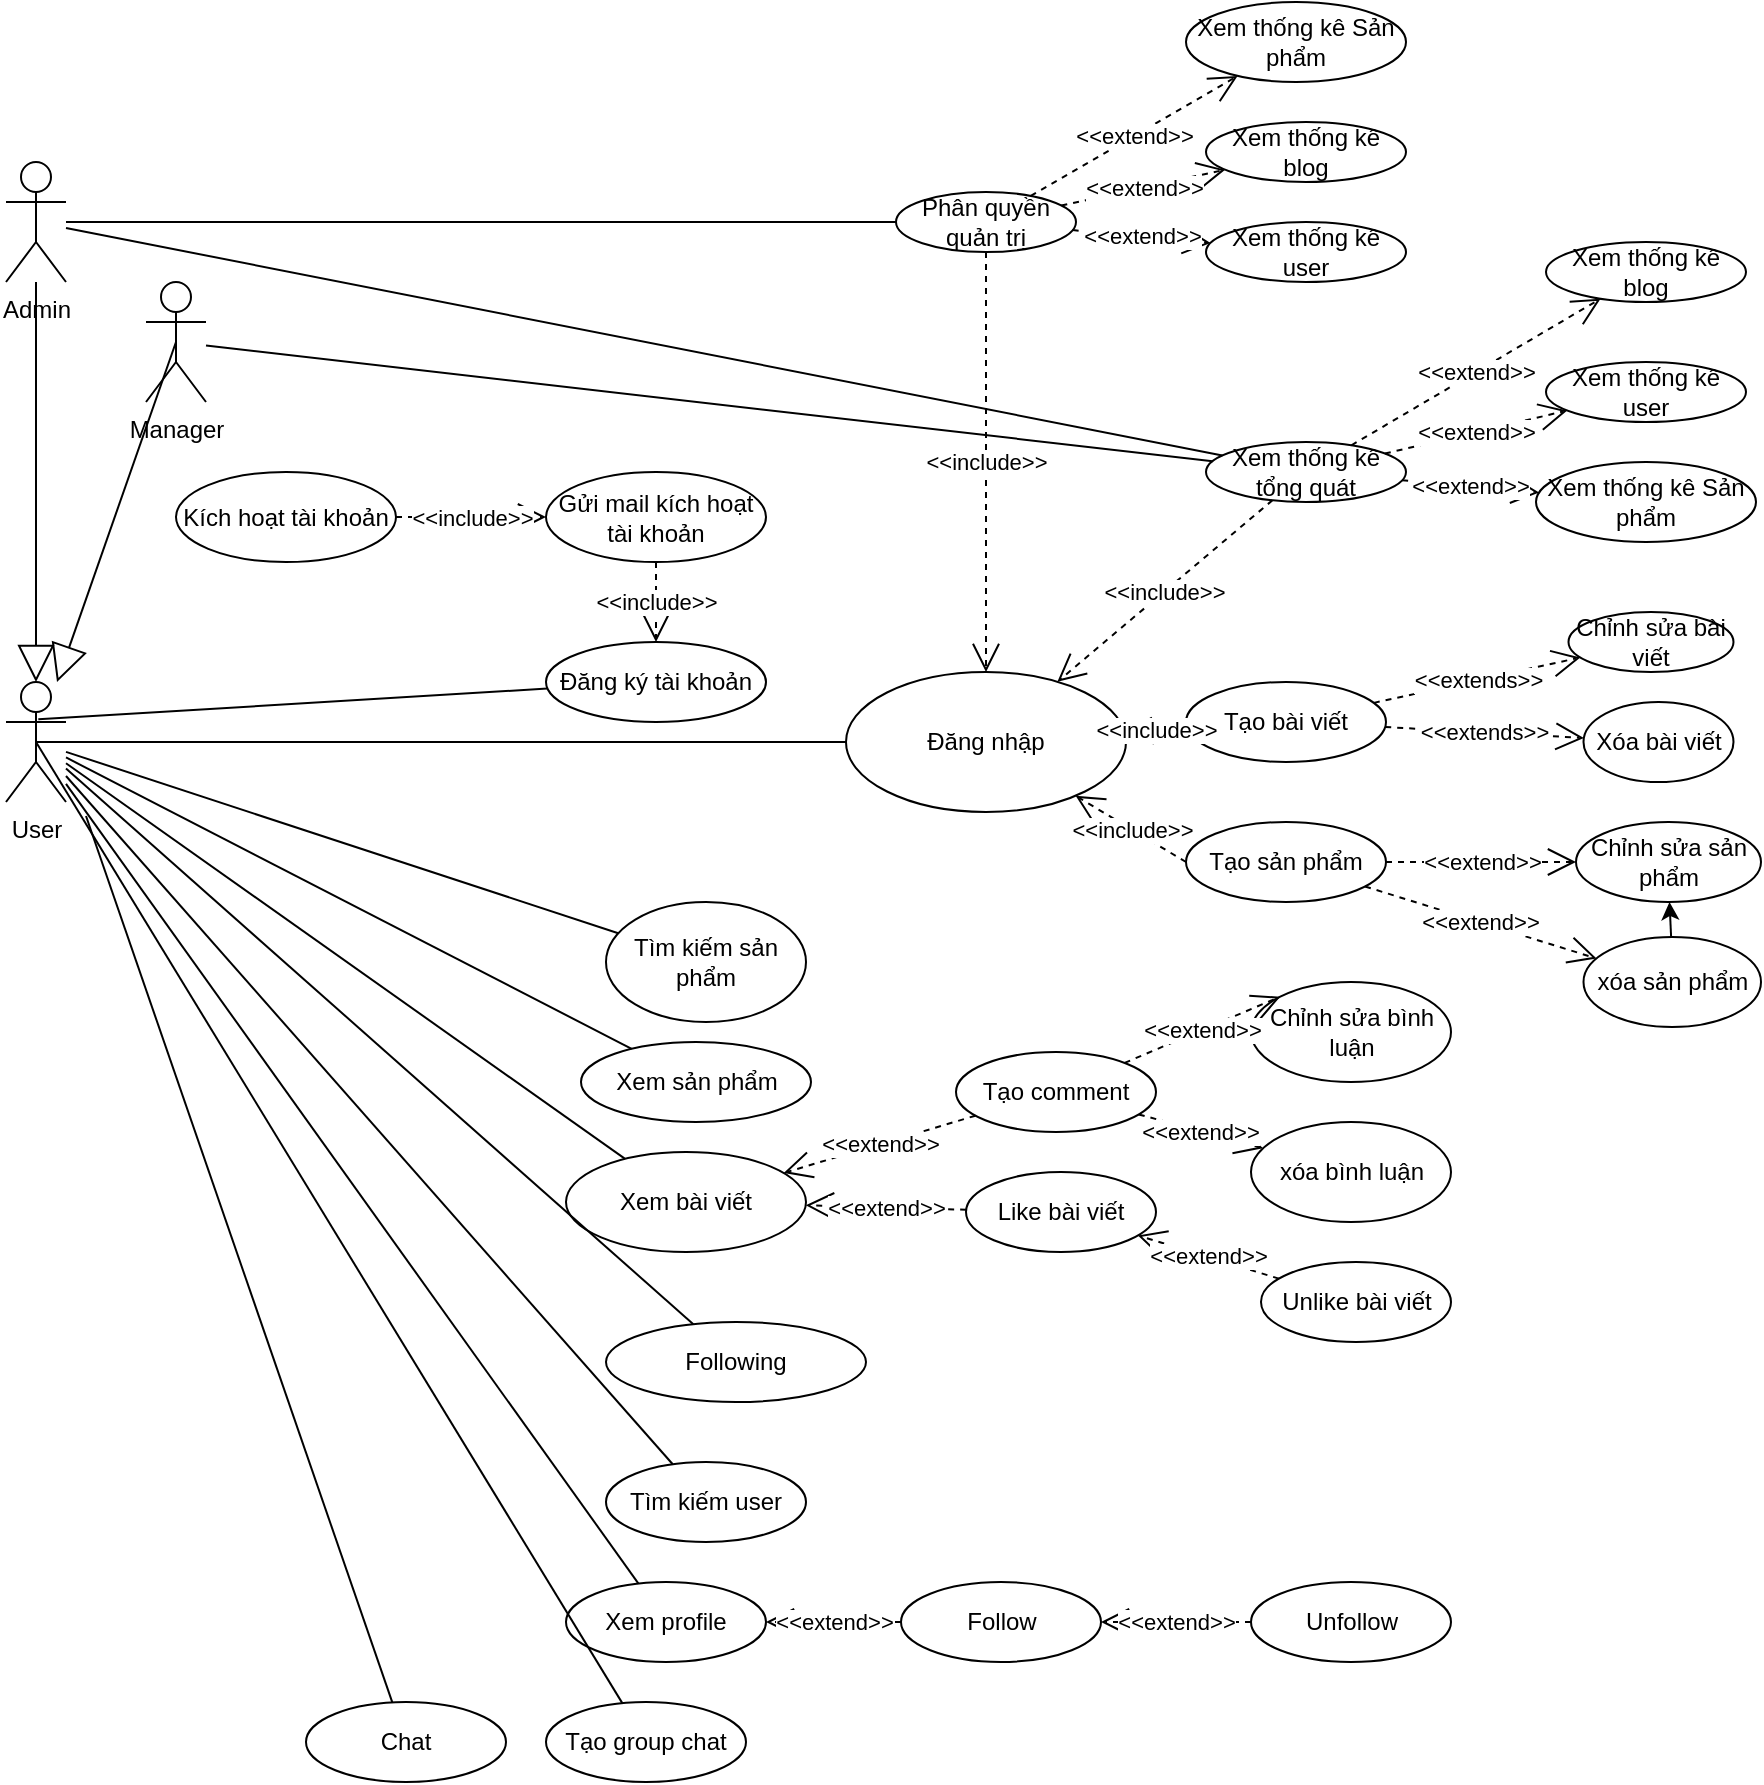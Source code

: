 <mxfile version="24.7.17">
  <diagram name="Page-1" id="rq4J1qLK_IonUPmO__ah">
    <mxGraphModel dx="1290" dy="563" grid="1" gridSize="10" guides="1" tooltips="1" connect="1" arrows="1" fold="1" page="1" pageScale="1" pageWidth="850" pageHeight="1100" math="0" shadow="0">
      <root>
        <mxCell id="0" />
        <mxCell id="1" parent="0" />
        <mxCell id="QJ5PGhtFOq5F7lpbPO0n-1" value="User" style="shape=umlActor;verticalLabelPosition=bottom;verticalAlign=top;html=1;outlineConnect=0;" parent="1" vertex="1">
          <mxGeometry x="200" y="530" width="30" height="60" as="geometry" />
        </mxCell>
        <mxCell id="QJ5PGhtFOq5F7lpbPO0n-2" value="Admin" style="shape=umlActor;verticalLabelPosition=bottom;verticalAlign=top;html=1;outlineConnect=0;" parent="1" vertex="1">
          <mxGeometry x="200" y="270" width="30" height="60" as="geometry" />
        </mxCell>
        <mxCell id="QJ5PGhtFOq5F7lpbPO0n-3" value="Manager" style="shape=umlActor;verticalLabelPosition=bottom;verticalAlign=top;html=1;outlineConnect=0;" parent="1" vertex="1">
          <mxGeometry x="270" y="330" width="30" height="60" as="geometry" />
        </mxCell>
        <mxCell id="QJ5PGhtFOq5F7lpbPO0n-4" value="" style="endArrow=block;endSize=16;endFill=0;html=1;rounded=0;" parent="1" source="QJ5PGhtFOq5F7lpbPO0n-2" target="QJ5PGhtFOq5F7lpbPO0n-1" edge="1">
          <mxGeometry width="160" relative="1" as="geometry">
            <mxPoint x="380" y="710" as="sourcePoint" />
            <mxPoint x="540" y="710" as="targetPoint" />
          </mxGeometry>
        </mxCell>
        <mxCell id="QJ5PGhtFOq5F7lpbPO0n-6" value="" style="endArrow=block;endSize=16;endFill=0;html=1;rounded=0;exitX=0.5;exitY=0.5;exitDx=0;exitDy=0;exitPerimeter=0;" parent="1" source="QJ5PGhtFOq5F7lpbPO0n-3" target="QJ5PGhtFOq5F7lpbPO0n-1" edge="1">
          <mxGeometry width="160" relative="1" as="geometry">
            <mxPoint x="169" y="690" as="sourcePoint" />
            <mxPoint x="211" y="600" as="targetPoint" />
          </mxGeometry>
        </mxCell>
        <mxCell id="QJ5PGhtFOq5F7lpbPO0n-7" value="Đăng nhập" style="ellipse;whiteSpace=wrap;html=1;" parent="1" vertex="1">
          <mxGeometry x="620" y="525" width="140" height="70" as="geometry" />
        </mxCell>
        <mxCell id="QJ5PGhtFOq5F7lpbPO0n-16" value="" style="endArrow=none;html=1;rounded=0;strokeColor=default;align=center;verticalAlign=middle;fontFamily=Helvetica;fontSize=11;fontColor=default;labelBackgroundColor=default;edgeStyle=none;exitX=0.5;exitY=0.5;exitDx=0;exitDy=0;exitPerimeter=0;" parent="1" source="QJ5PGhtFOq5F7lpbPO0n-1" target="QJ5PGhtFOq5F7lpbPO0n-7" edge="1">
          <mxGeometry width="50" height="50" relative="1" as="geometry">
            <mxPoint x="440" y="620" as="sourcePoint" />
            <mxPoint x="490" y="570" as="targetPoint" />
          </mxGeometry>
        </mxCell>
        <mxCell id="QJ5PGhtFOq5F7lpbPO0n-17" value="Đăng ký tài khoản" style="ellipse;whiteSpace=wrap;html=1;" parent="1" vertex="1">
          <mxGeometry x="470" y="510" width="110" height="40" as="geometry" />
        </mxCell>
        <mxCell id="QJ5PGhtFOq5F7lpbPO0n-19" value="Gửi mail kích hoạt tài khoản" style="ellipse;whiteSpace=wrap;html=1;" parent="1" vertex="1">
          <mxGeometry x="470" y="425" width="110" height="45" as="geometry" />
        </mxCell>
        <mxCell id="QJ5PGhtFOq5F7lpbPO0n-20" value="&amp;lt;&amp;lt;include&amp;gt;&amp;gt;" style="endArrow=open;endSize=12;dashed=1;html=1;rounded=0;strokeColor=default;align=center;verticalAlign=middle;fontFamily=Helvetica;fontSize=11;fontColor=default;labelBackgroundColor=default;edgeStyle=none;" parent="1" source="QJ5PGhtFOq5F7lpbPO0n-19" target="QJ5PGhtFOq5F7lpbPO0n-17" edge="1">
          <mxGeometry width="160" relative="1" as="geometry">
            <mxPoint x="540" y="570" as="sourcePoint" />
            <mxPoint x="630" y="480" as="targetPoint" />
          </mxGeometry>
        </mxCell>
        <mxCell id="QJ5PGhtFOq5F7lpbPO0n-21" value="Kích hoạt tài khoản" style="ellipse;whiteSpace=wrap;html=1;" parent="1" vertex="1">
          <mxGeometry x="285" y="425" width="110" height="45" as="geometry" />
        </mxCell>
        <mxCell id="QJ5PGhtFOq5F7lpbPO0n-22" value="&amp;lt;&amp;lt;include&amp;gt;&amp;gt;" style="endArrow=open;endSize=12;dashed=1;html=1;rounded=0;strokeColor=default;align=center;verticalAlign=middle;fontFamily=Helvetica;fontSize=11;fontColor=default;labelBackgroundColor=default;edgeStyle=none;" parent="1" source="QJ5PGhtFOq5F7lpbPO0n-21" target="QJ5PGhtFOq5F7lpbPO0n-19" edge="1">
          <mxGeometry width="160" relative="1" as="geometry">
            <mxPoint x="740" y="520" as="sourcePoint" />
            <mxPoint x="410" y="400" as="targetPoint" />
            <mxPoint as="offset" />
          </mxGeometry>
        </mxCell>
        <mxCell id="QJ5PGhtFOq5F7lpbPO0n-23" value="Xem bài viết" style="ellipse;whiteSpace=wrap;html=1;" parent="1" vertex="1">
          <mxGeometry x="480" y="765" width="120" height="50" as="geometry" />
        </mxCell>
        <mxCell id="QJ5PGhtFOq5F7lpbPO0n-25" value="Xem sản phẩm" style="ellipse;whiteSpace=wrap;html=1;" parent="1" vertex="1">
          <mxGeometry x="487.5" y="710" width="115" height="40" as="geometry" />
        </mxCell>
        <mxCell id="QJ5PGhtFOq5F7lpbPO0n-27" value="" style="endArrow=none;html=1;rounded=0;strokeColor=default;align=center;verticalAlign=middle;fontFamily=Helvetica;fontSize=11;fontColor=default;labelBackgroundColor=default;edgeStyle=none;" parent="1" source="QJ5PGhtFOq5F7lpbPO0n-1" target="QJ5PGhtFOq5F7lpbPO0n-23" edge="1">
          <mxGeometry width="50" height="50" relative="1" as="geometry">
            <mxPoint x="225" y="570" as="sourcePoint" />
            <mxPoint x="400" y="570" as="targetPoint" />
          </mxGeometry>
        </mxCell>
        <mxCell id="QJ5PGhtFOq5F7lpbPO0n-28" value="" style="endArrow=none;html=1;rounded=0;strokeColor=default;align=center;verticalAlign=middle;fontFamily=Helvetica;fontSize=11;fontColor=default;labelBackgroundColor=default;edgeStyle=none;" parent="1" source="QJ5PGhtFOq5F7lpbPO0n-1" target="QJ5PGhtFOq5F7lpbPO0n-25" edge="1">
          <mxGeometry width="50" height="50" relative="1" as="geometry">
            <mxPoint x="240" y="577" as="sourcePoint" />
            <mxPoint x="428" y="662" as="targetPoint" />
          </mxGeometry>
        </mxCell>
        <mxCell id="QJ5PGhtFOq5F7lpbPO0n-33" value="Tạo comment" style="ellipse;whiteSpace=wrap;html=1;" parent="1" vertex="1">
          <mxGeometry x="675" y="715" width="100" height="40" as="geometry" />
        </mxCell>
        <mxCell id="QJ5PGhtFOq5F7lpbPO0n-34" value="Tạo sản phẩm" style="ellipse;whiteSpace=wrap;html=1;" parent="1" vertex="1">
          <mxGeometry x="790" y="600" width="100" height="40" as="geometry" />
        </mxCell>
        <mxCell id="QJ5PGhtFOq5F7lpbPO0n-36" value="Tạo bài viết" style="ellipse;whiteSpace=wrap;html=1;" parent="1" vertex="1">
          <mxGeometry x="790" y="530" width="100" height="40" as="geometry" />
        </mxCell>
        <mxCell id="QJ5PGhtFOq5F7lpbPO0n-39" value="&amp;lt;&amp;lt;include&amp;gt;&amp;gt;" style="endArrow=open;endSize=12;dashed=1;html=1;rounded=0;strokeColor=default;align=center;verticalAlign=middle;fontFamily=Helvetica;fontSize=11;fontColor=default;labelBackgroundColor=default;edgeStyle=none;exitX=0;exitY=0.5;exitDx=0;exitDy=0;" parent="1" source="QJ5PGhtFOq5F7lpbPO0n-34" target="QJ5PGhtFOq5F7lpbPO0n-7" edge="1">
          <mxGeometry width="160" relative="1" as="geometry">
            <mxPoint x="830" y="666" as="sourcePoint" />
            <mxPoint x="739" y="599" as="targetPoint" />
          </mxGeometry>
        </mxCell>
        <mxCell id="QJ5PGhtFOq5F7lpbPO0n-42" value="Chỉnh sửa bài viết" style="ellipse;whiteSpace=wrap;html=1;" parent="1" vertex="1">
          <mxGeometry x="981.25" y="495" width="82.5" height="30" as="geometry" />
        </mxCell>
        <mxCell id="QJ5PGhtFOq5F7lpbPO0n-43" value="Xóa bài viết" style="ellipse;whiteSpace=wrap;html=1;" parent="1" vertex="1">
          <mxGeometry x="988.75" y="540" width="75" height="40" as="geometry" />
        </mxCell>
        <mxCell id="QJ5PGhtFOq5F7lpbPO0n-44" value="&amp;lt;&amp;lt;extends&amp;gt;&amp;gt;" style="endArrow=open;endSize=12;dashed=1;html=1;rounded=0;strokeColor=default;align=center;verticalAlign=middle;fontFamily=Helvetica;fontSize=11;fontColor=default;labelBackgroundColor=default;edgeStyle=none;" parent="1" source="QJ5PGhtFOq5F7lpbPO0n-36" target="QJ5PGhtFOq5F7lpbPO0n-42" edge="1">
          <mxGeometry width="160" relative="1" as="geometry">
            <mxPoint x="883" y="632" as="sourcePoint" />
            <mxPoint x="758" y="590" as="targetPoint" />
          </mxGeometry>
        </mxCell>
        <mxCell id="QJ5PGhtFOq5F7lpbPO0n-45" value="&amp;lt;&amp;lt;extends&amp;gt;&amp;gt;" style="endArrow=open;endSize=12;dashed=1;html=1;rounded=0;strokeColor=default;align=center;verticalAlign=middle;fontFamily=Helvetica;fontSize=11;fontColor=default;labelBackgroundColor=default;edgeStyle=none;" parent="1" source="QJ5PGhtFOq5F7lpbPO0n-36" target="QJ5PGhtFOq5F7lpbPO0n-43" edge="1">
          <mxGeometry width="160" relative="1" as="geometry">
            <mxPoint x="994" y="638" as="sourcePoint" />
            <mxPoint x="1104" y="615" as="targetPoint" />
          </mxGeometry>
        </mxCell>
        <mxCell id="QJ5PGhtFOq5F7lpbPO0n-46" value="Chỉnh sửa bình luận" style="ellipse;whiteSpace=wrap;html=1;" parent="1" vertex="1">
          <mxGeometry x="822.5" y="680" width="100" height="50" as="geometry" />
        </mxCell>
        <mxCell id="QJ5PGhtFOq5F7lpbPO0n-47" value="xóa bình luận" style="ellipse;whiteSpace=wrap;html=1;" parent="1" vertex="1">
          <mxGeometry x="822.5" y="750" width="100" height="50" as="geometry" />
        </mxCell>
        <mxCell id="QJ5PGhtFOq5F7lpbPO0n-48" value="Chỉnh sửa sản phẩm" style="ellipse;whiteSpace=wrap;html=1;" parent="1" vertex="1">
          <mxGeometry x="985" y="600" width="92.5" height="40" as="geometry" />
        </mxCell>
        <mxCell id="QJ5PGhtFOq5F7lpbPO0n-132" value="" style="edgeStyle=none;shape=connector;rounded=0;orthogonalLoop=1;jettySize=auto;html=1;strokeColor=default;align=center;verticalAlign=middle;fontFamily=Helvetica;fontSize=11;fontColor=default;labelBackgroundColor=default;endArrow=classic;" parent="1" source="QJ5PGhtFOq5F7lpbPO0n-49" target="QJ5PGhtFOq5F7lpbPO0n-48" edge="1">
          <mxGeometry relative="1" as="geometry" />
        </mxCell>
        <mxCell id="QJ5PGhtFOq5F7lpbPO0n-49" value="xóa sản phẩm" style="ellipse;whiteSpace=wrap;html=1;" parent="1" vertex="1">
          <mxGeometry x="988.75" y="657.5" width="88.75" height="45" as="geometry" />
        </mxCell>
        <mxCell id="QJ5PGhtFOq5F7lpbPO0n-52" value="&amp;lt;&amp;lt;extend&amp;gt;&amp;gt;" style="endArrow=open;endSize=12;dashed=1;html=1;rounded=0;strokeColor=default;align=center;verticalAlign=middle;fontFamily=Helvetica;fontSize=11;fontColor=default;labelBackgroundColor=default;edgeStyle=none;entryX=0;entryY=0;entryDx=0;entryDy=0;" parent="1" source="QJ5PGhtFOq5F7lpbPO0n-33" target="QJ5PGhtFOq5F7lpbPO0n-46" edge="1">
          <mxGeometry width="160" relative="1" as="geometry">
            <mxPoint x="1074" y="488" as="sourcePoint" />
            <mxPoint x="1184" y="465" as="targetPoint" />
          </mxGeometry>
        </mxCell>
        <mxCell id="QJ5PGhtFOq5F7lpbPO0n-53" value="&amp;lt;&amp;lt;extend&amp;gt;&amp;gt;" style="endArrow=open;endSize=12;dashed=1;html=1;rounded=0;strokeColor=default;align=center;verticalAlign=middle;fontFamily=Helvetica;fontSize=11;fontColor=default;labelBackgroundColor=default;edgeStyle=none;" parent="1" source="QJ5PGhtFOq5F7lpbPO0n-33" target="QJ5PGhtFOq5F7lpbPO0n-47" edge="1">
          <mxGeometry width="160" relative="1" as="geometry">
            <mxPoint x="1084" y="498" as="sourcePoint" />
            <mxPoint x="1194" y="475" as="targetPoint" />
          </mxGeometry>
        </mxCell>
        <mxCell id="QJ5PGhtFOq5F7lpbPO0n-54" value="&amp;lt;&amp;lt;extend&amp;gt;&amp;gt;" style="endArrow=open;endSize=12;dashed=1;html=1;rounded=0;strokeColor=default;align=center;verticalAlign=middle;fontFamily=Helvetica;fontSize=11;fontColor=default;labelBackgroundColor=default;edgeStyle=none;" parent="1" source="QJ5PGhtFOq5F7lpbPO0n-34" target="QJ5PGhtFOq5F7lpbPO0n-48" edge="1">
          <mxGeometry width="160" relative="1" as="geometry">
            <mxPoint x="1031" y="688" as="sourcePoint" />
            <mxPoint x="1145" y="714" as="targetPoint" />
          </mxGeometry>
        </mxCell>
        <mxCell id="QJ5PGhtFOq5F7lpbPO0n-55" value="&amp;lt;&amp;lt;extend&amp;gt;&amp;gt;" style="endArrow=open;endSize=12;dashed=1;html=1;rounded=0;strokeColor=default;align=center;verticalAlign=middle;fontFamily=Helvetica;fontSize=11;fontColor=default;labelBackgroundColor=default;edgeStyle=none;" parent="1" source="QJ5PGhtFOq5F7lpbPO0n-34" target="QJ5PGhtFOq5F7lpbPO0n-49" edge="1">
          <mxGeometry width="160" relative="1" as="geometry">
            <mxPoint x="1031" y="688" as="sourcePoint" />
            <mxPoint x="1145" y="714" as="targetPoint" />
          </mxGeometry>
        </mxCell>
        <mxCell id="QJ5PGhtFOq5F7lpbPO0n-58" value="Tìm kiếm sản phẩm" style="ellipse;whiteSpace=wrap;html=1;" parent="1" vertex="1">
          <mxGeometry x="500" y="640" width="100" height="60" as="geometry" />
        </mxCell>
        <mxCell id="QJ5PGhtFOq5F7lpbPO0n-62" value="Xem thống kê tổng quát" style="ellipse;whiteSpace=wrap;html=1;" parent="1" vertex="1">
          <mxGeometry x="800" y="410" width="100" height="30" as="geometry" />
        </mxCell>
        <mxCell id="QJ5PGhtFOq5F7lpbPO0n-65" value="&amp;lt;&amp;lt;include&amp;gt;&amp;gt;" style="endArrow=open;endSize=12;dashed=1;html=1;rounded=0;strokeColor=default;align=center;verticalAlign=middle;fontFamily=Helvetica;fontSize=11;fontColor=default;labelBackgroundColor=default;edgeStyle=none;" parent="1" source="QJ5PGhtFOq5F7lpbPO0n-62" target="QJ5PGhtFOq5F7lpbPO0n-7" edge="1">
          <mxGeometry width="160" relative="1" as="geometry">
            <mxPoint x="942" y="384" as="sourcePoint" />
            <mxPoint x="738" y="541" as="targetPoint" />
          </mxGeometry>
        </mxCell>
        <mxCell id="QJ5PGhtFOq5F7lpbPO0n-75" value="" style="endArrow=none;html=1;rounded=0;strokeColor=default;align=center;verticalAlign=middle;fontFamily=Helvetica;fontSize=11;fontColor=default;labelBackgroundColor=default;edgeStyle=none;" parent="1" source="QJ5PGhtFOq5F7lpbPO0n-3" target="QJ5PGhtFOq5F7lpbPO0n-62" edge="1">
          <mxGeometry width="50" height="50" relative="1" as="geometry">
            <mxPoint x="290" y="290" as="sourcePoint" />
            <mxPoint x="910" y="285" as="targetPoint" />
          </mxGeometry>
        </mxCell>
        <mxCell id="QJ5PGhtFOq5F7lpbPO0n-80" value="" style="endArrow=none;html=1;rounded=0;strokeColor=default;align=center;verticalAlign=middle;fontFamily=Helvetica;fontSize=11;fontColor=default;labelBackgroundColor=default;edgeStyle=none;" parent="1" source="QJ5PGhtFOq5F7lpbPO0n-2" target="QJ5PGhtFOq5F7lpbPO0n-62" edge="1">
          <mxGeometry width="50" height="50" relative="1" as="geometry">
            <mxPoint x="250" y="118" as="sourcePoint" />
            <mxPoint x="924" y="6" as="targetPoint" />
          </mxGeometry>
        </mxCell>
        <mxCell id="QJ5PGhtFOq5F7lpbPO0n-98" value="Xem thống kê user" style="ellipse;whiteSpace=wrap;html=1;" parent="1" vertex="1">
          <mxGeometry x="970" y="370" width="100" height="30" as="geometry" />
        </mxCell>
        <mxCell id="QJ5PGhtFOq5F7lpbPO0n-101" value="Xem thống kê Sản phẩm" style="ellipse;whiteSpace=wrap;html=1;" parent="1" vertex="1">
          <mxGeometry x="965" y="420" width="110" height="40" as="geometry" />
        </mxCell>
        <mxCell id="QJ5PGhtFOq5F7lpbPO0n-105" value="&amp;lt;&amp;lt;extend&amp;gt;&amp;gt;" style="endArrow=open;endSize=12;dashed=1;html=1;rounded=0;strokeColor=default;align=center;verticalAlign=middle;fontFamily=Helvetica;fontSize=11;fontColor=default;labelBackgroundColor=default;edgeStyle=none;" parent="1" source="QJ5PGhtFOq5F7lpbPO0n-109" target="hF7PXmI_utsZl6V9U2d8-4" edge="1">
          <mxGeometry width="160" relative="1" as="geometry">
            <mxPoint x="970" y="205" as="sourcePoint" />
            <mxPoint x="1040" y="205" as="targetPoint" />
            <mxPoint as="offset" />
          </mxGeometry>
        </mxCell>
        <mxCell id="QJ5PGhtFOq5F7lpbPO0n-106" value="&amp;lt;&amp;lt;extend&amp;gt;&amp;gt;" style="endArrow=open;endSize=12;dashed=1;html=1;rounded=0;strokeColor=default;align=center;verticalAlign=middle;fontFamily=Helvetica;fontSize=11;fontColor=default;labelBackgroundColor=default;edgeStyle=none;" parent="1" source="QJ5PGhtFOq5F7lpbPO0n-62" target="QJ5PGhtFOq5F7lpbPO0n-101" edge="1">
          <mxGeometry width="160" relative="1" as="geometry">
            <mxPoint x="980" y="215" as="sourcePoint" />
            <mxPoint x="1050" y="215" as="targetPoint" />
            <mxPoint as="offset" />
          </mxGeometry>
        </mxCell>
        <mxCell id="QJ5PGhtFOq5F7lpbPO0n-109" value="Phân quyền quản trị" style="ellipse;whiteSpace=wrap;html=1;" parent="1" vertex="1">
          <mxGeometry x="645" y="285" width="90" height="30" as="geometry" />
        </mxCell>
        <mxCell id="QJ5PGhtFOq5F7lpbPO0n-110" value="" style="endArrow=none;html=1;rounded=0;strokeColor=default;align=center;verticalAlign=middle;fontFamily=Helvetica;fontSize=11;fontColor=default;labelBackgroundColor=default;edgeStyle=none;" parent="1" source="QJ5PGhtFOq5F7lpbPO0n-2" target="QJ5PGhtFOq5F7lpbPO0n-109" edge="1">
          <mxGeometry width="50" height="50" relative="1" as="geometry">
            <mxPoint x="230" y="110" as="sourcePoint" />
            <mxPoint x="890" y="124" as="targetPoint" />
          </mxGeometry>
        </mxCell>
        <mxCell id="QJ5PGhtFOq5F7lpbPO0n-111" value="&amp;lt;&amp;lt;include&amp;gt;&amp;gt;" style="endArrow=open;endSize=12;dashed=1;html=1;rounded=0;strokeColor=default;align=center;verticalAlign=middle;fontFamily=Helvetica;fontSize=11;fontColor=default;labelBackgroundColor=default;edgeStyle=none;" parent="1" source="QJ5PGhtFOq5F7lpbPO0n-109" target="QJ5PGhtFOq5F7lpbPO0n-7" edge="1">
          <mxGeometry width="160" relative="1" as="geometry">
            <mxPoint x="910" y="20" as="sourcePoint" />
            <mxPoint x="706" y="416" as="targetPoint" />
          </mxGeometry>
        </mxCell>
        <mxCell id="QJ5PGhtFOq5F7lpbPO0n-112" value="Tìm kiếm user" style="ellipse;whiteSpace=wrap;html=1;" parent="1" vertex="1">
          <mxGeometry x="500" y="920" width="100" height="40" as="geometry" />
        </mxCell>
        <mxCell id="QJ5PGhtFOq5F7lpbPO0n-115" value="" style="endArrow=none;html=1;rounded=0;strokeColor=default;align=center;verticalAlign=middle;fontFamily=Helvetica;fontSize=11;fontColor=default;labelBackgroundColor=default;edgeStyle=none;exitX=0.539;exitY=0.311;exitDx=0;exitDy=0;exitPerimeter=0;" parent="1" source="QJ5PGhtFOq5F7lpbPO0n-1" target="QJ5PGhtFOq5F7lpbPO0n-17" edge="1">
          <mxGeometry width="50" height="50" relative="1" as="geometry">
            <mxPoint x="410" y="510" as="sourcePoint" />
            <mxPoint x="460" y="460" as="targetPoint" />
          </mxGeometry>
        </mxCell>
        <mxCell id="QJ5PGhtFOq5F7lpbPO0n-116" value="" style="endArrow=none;html=1;rounded=0;strokeColor=default;align=center;verticalAlign=middle;fontFamily=Helvetica;fontSize=11;fontColor=default;labelBackgroundColor=default;edgeStyle=none;" parent="1" source="QJ5PGhtFOq5F7lpbPO0n-1" target="QJ5PGhtFOq5F7lpbPO0n-58" edge="1">
          <mxGeometry width="50" height="50" relative="1" as="geometry">
            <mxPoint x="240" y="577" as="sourcePoint" />
            <mxPoint x="460" y="685" as="targetPoint" />
          </mxGeometry>
        </mxCell>
        <mxCell id="QJ5PGhtFOq5F7lpbPO0n-122" value="&amp;lt;&amp;lt;include&amp;gt;&amp;gt;" style="endArrow=open;endSize=12;dashed=1;html=1;rounded=0;strokeColor=default;align=center;verticalAlign=middle;fontFamily=Helvetica;fontSize=11;fontColor=default;labelBackgroundColor=default;edgeStyle=none;" parent="1" source="QJ5PGhtFOq5F7lpbPO0n-36" target="QJ5PGhtFOq5F7lpbPO0n-7" edge="1">
          <mxGeometry width="160" relative="1" as="geometry">
            <mxPoint x="924" y="656" as="sourcePoint" />
            <mxPoint x="755" y="591" as="targetPoint" />
          </mxGeometry>
        </mxCell>
        <mxCell id="QJ5PGhtFOq5F7lpbPO0n-124" value="&amp;lt;&amp;lt;extend&amp;gt;&amp;gt;" style="endArrow=open;endSize=12;dashed=1;html=1;rounded=0;strokeColor=default;align=center;verticalAlign=middle;fontFamily=Helvetica;fontSize=11;fontColor=default;labelBackgroundColor=default;edgeStyle=none;" parent="1" source="QJ5PGhtFOq5F7lpbPO0n-33" target="QJ5PGhtFOq5F7lpbPO0n-23" edge="1">
          <mxGeometry width="160" relative="1" as="geometry">
            <mxPoint x="630" y="846" as="sourcePoint" />
            <mxPoint x="764" y="807" as="targetPoint" />
          </mxGeometry>
        </mxCell>
        <mxCell id="QJ5PGhtFOq5F7lpbPO0n-127" value="Like bài viết" style="ellipse;whiteSpace=wrap;html=1;" parent="1" vertex="1">
          <mxGeometry x="680" y="775" width="95" height="40" as="geometry" />
        </mxCell>
        <mxCell id="QJ5PGhtFOq5F7lpbPO0n-128" value="&amp;lt;&amp;lt;extend&amp;gt;&amp;gt;" style="endArrow=open;endSize=12;dashed=1;html=1;rounded=0;strokeColor=default;align=center;verticalAlign=middle;fontFamily=Helvetica;fontSize=11;fontColor=default;labelBackgroundColor=default;edgeStyle=none;" parent="1" source="QJ5PGhtFOq5F7lpbPO0n-127" target="QJ5PGhtFOq5F7lpbPO0n-23" edge="1">
          <mxGeometry width="160" relative="1" as="geometry">
            <mxPoint x="605" y="860" as="sourcePoint" />
            <mxPoint x="520" y="860" as="targetPoint" />
          </mxGeometry>
        </mxCell>
        <mxCell id="QJ5PGhtFOq5F7lpbPO0n-129" value="Unlike bài viết" style="ellipse;whiteSpace=wrap;html=1;" parent="1" vertex="1">
          <mxGeometry x="827.5" y="820" width="95" height="40" as="geometry" />
        </mxCell>
        <mxCell id="QJ5PGhtFOq5F7lpbPO0n-130" value="&amp;lt;&amp;lt;extend&amp;gt;&amp;gt;" style="endArrow=open;endSize=12;dashed=1;html=1;rounded=0;strokeColor=default;align=center;verticalAlign=middle;fontFamily=Helvetica;fontSize=11;fontColor=default;labelBackgroundColor=default;edgeStyle=none;" parent="1" source="QJ5PGhtFOq5F7lpbPO0n-129" target="QJ5PGhtFOq5F7lpbPO0n-127" edge="1">
          <mxGeometry width="160" relative="1" as="geometry">
            <mxPoint x="617" y="900" as="sourcePoint" />
            <mxPoint x="511" y="873" as="targetPoint" />
          </mxGeometry>
        </mxCell>
        <mxCell id="QJ5PGhtFOq5F7lpbPO0n-131" style="edgeStyle=none;shape=connector;rounded=0;orthogonalLoop=1;jettySize=auto;html=1;exitX=0.5;exitY=1;exitDx=0;exitDy=0;strokeColor=default;align=center;verticalAlign=middle;fontFamily=Helvetica;fontSize=11;fontColor=default;labelBackgroundColor=default;endArrow=classic;" parent="1" edge="1">
          <mxGeometry relative="1" as="geometry">
            <mxPoint x="1036.25" y="460" as="sourcePoint" />
            <mxPoint x="1036.25" y="460" as="targetPoint" />
          </mxGeometry>
        </mxCell>
        <mxCell id="QJ5PGhtFOq5F7lpbPO0n-133" value="Following" style="ellipse;whiteSpace=wrap;html=1;" parent="1" vertex="1">
          <mxGeometry x="500" y="850" width="130" height="40" as="geometry" />
        </mxCell>
        <mxCell id="QJ5PGhtFOq5F7lpbPO0n-134" value="" style="endArrow=none;html=1;rounded=0;strokeColor=default;align=center;verticalAlign=middle;fontFamily=Helvetica;fontSize=11;fontColor=default;labelBackgroundColor=default;edgeStyle=none;" parent="1" source="QJ5PGhtFOq5F7lpbPO0n-1" target="QJ5PGhtFOq5F7lpbPO0n-133" edge="1">
          <mxGeometry width="50" height="50" relative="1" as="geometry">
            <mxPoint x="240" y="586" as="sourcePoint" />
            <mxPoint x="488" y="847" as="targetPoint" />
          </mxGeometry>
        </mxCell>
        <mxCell id="QJ5PGhtFOq5F7lpbPO0n-136" value="" style="endArrow=none;html=1;rounded=0;strokeColor=default;align=center;verticalAlign=middle;fontFamily=Helvetica;fontSize=11;fontColor=default;labelBackgroundColor=default;edgeStyle=none;" parent="1" source="QJ5PGhtFOq5F7lpbPO0n-1" target="QJ5PGhtFOq5F7lpbPO0n-112" edge="1">
          <mxGeometry width="50" height="50" relative="1" as="geometry">
            <mxPoint x="240" y="590" as="sourcePoint" />
            <mxPoint x="491" y="930" as="targetPoint" />
          </mxGeometry>
        </mxCell>
        <mxCell id="QJ5PGhtFOq5F7lpbPO0n-137" value="Xem profile" style="ellipse;whiteSpace=wrap;html=1;" parent="1" vertex="1">
          <mxGeometry x="480" y="980" width="100" height="40" as="geometry" />
        </mxCell>
        <mxCell id="QJ5PGhtFOq5F7lpbPO0n-138" value="" style="endArrow=none;html=1;rounded=0;strokeColor=default;align=center;verticalAlign=middle;fontFamily=Helvetica;fontSize=11;fontColor=default;labelBackgroundColor=default;edgeStyle=none;" parent="1" source="QJ5PGhtFOq5F7lpbPO0n-1" target="QJ5PGhtFOq5F7lpbPO0n-137" edge="1">
          <mxGeometry width="50" height="50" relative="1" as="geometry">
            <mxPoint x="240" y="594" as="sourcePoint" />
            <mxPoint x="493" y="991" as="targetPoint" />
          </mxGeometry>
        </mxCell>
        <mxCell id="QJ5PGhtFOq5F7lpbPO0n-139" value="Follow" style="ellipse;whiteSpace=wrap;html=1;" parent="1" vertex="1">
          <mxGeometry x="647.5" y="980" width="100" height="40" as="geometry" />
        </mxCell>
        <mxCell id="QJ5PGhtFOq5F7lpbPO0n-141" value="&amp;lt;&amp;lt;extend&amp;gt;&amp;gt;" style="endArrow=open;endSize=12;dashed=1;html=1;rounded=0;strokeColor=default;align=center;verticalAlign=middle;fontFamily=Helvetica;fontSize=11;fontColor=default;labelBackgroundColor=default;edgeStyle=none;" parent="1" source="QJ5PGhtFOq5F7lpbPO0n-139" target="QJ5PGhtFOq5F7lpbPO0n-137" edge="1">
          <mxGeometry width="160" relative="1" as="geometry">
            <mxPoint x="690" y="804" as="sourcePoint" />
            <mxPoint x="610" y="801" as="targetPoint" />
          </mxGeometry>
        </mxCell>
        <mxCell id="QJ5PGhtFOq5F7lpbPO0n-142" value="Unfollow" style="ellipse;whiteSpace=wrap;html=1;" parent="1" vertex="1">
          <mxGeometry x="822.5" y="980" width="100" height="40" as="geometry" />
        </mxCell>
        <mxCell id="QJ5PGhtFOq5F7lpbPO0n-143" style="edgeStyle=none;shape=connector;rounded=0;orthogonalLoop=1;jettySize=auto;html=1;exitX=0.5;exitY=1;exitDx=0;exitDy=0;strokeColor=default;align=center;verticalAlign=middle;fontFamily=Helvetica;fontSize=11;fontColor=default;labelBackgroundColor=default;endArrow=classic;" parent="1" source="QJ5PGhtFOq5F7lpbPO0n-139" target="QJ5PGhtFOq5F7lpbPO0n-139" edge="1">
          <mxGeometry relative="1" as="geometry" />
        </mxCell>
        <mxCell id="QJ5PGhtFOq5F7lpbPO0n-144" value="&amp;lt;&amp;lt;extend&amp;gt;&amp;gt;" style="endArrow=open;endSize=12;dashed=1;html=1;rounded=0;strokeColor=default;align=center;verticalAlign=middle;fontFamily=Helvetica;fontSize=11;fontColor=default;labelBackgroundColor=default;edgeStyle=none;" parent="1" source="QJ5PGhtFOq5F7lpbPO0n-142" target="QJ5PGhtFOq5F7lpbPO0n-139" edge="1">
          <mxGeometry width="160" relative="1" as="geometry">
            <mxPoint x="667" y="962" as="sourcePoint" />
            <mxPoint x="580" y="988" as="targetPoint" />
          </mxGeometry>
        </mxCell>
        <mxCell id="QJ5PGhtFOq5F7lpbPO0n-145" value="Tạo group chat" style="ellipse;whiteSpace=wrap;html=1;" parent="1" vertex="1">
          <mxGeometry x="470" y="1040" width="100" height="40" as="geometry" />
        </mxCell>
        <mxCell id="QJ5PGhtFOq5F7lpbPO0n-146" value="Chat" style="ellipse;whiteSpace=wrap;html=1;" parent="1" vertex="1">
          <mxGeometry x="350" y="1040" width="100" height="40" as="geometry" />
        </mxCell>
        <mxCell id="QJ5PGhtFOq5F7lpbPO0n-147" value="" style="endArrow=none;html=1;rounded=0;strokeColor=default;align=center;verticalAlign=middle;fontFamily=Helvetica;fontSize=11;fontColor=default;labelBackgroundColor=default;edgeStyle=none;" parent="1" target="QJ5PGhtFOq5F7lpbPO0n-146" edge="1">
          <mxGeometry width="50" height="50" relative="1" as="geometry">
            <mxPoint x="240" y="597" as="sourcePoint" />
            <mxPoint x="489" y="1050" as="targetPoint" />
          </mxGeometry>
        </mxCell>
        <mxCell id="QJ5PGhtFOq5F7lpbPO0n-148" style="edgeStyle=none;shape=connector;rounded=0;orthogonalLoop=1;jettySize=auto;html=1;entryX=0.5;entryY=1;entryDx=0;entryDy=0;strokeColor=default;align=center;verticalAlign=middle;fontFamily=Helvetica;fontSize=11;fontColor=default;labelBackgroundColor=default;endArrow=classic;" parent="1" edge="1">
          <mxGeometry relative="1" as="geometry">
            <mxPoint x="1031.25" y="250" as="sourcePoint" />
            <mxPoint x="1031.25" y="250" as="targetPoint" />
          </mxGeometry>
        </mxCell>
        <mxCell id="QJ5PGhtFOq5F7lpbPO0n-149" value="" style="endArrow=none;html=1;rounded=0;strokeColor=default;align=center;verticalAlign=middle;fontFamily=Helvetica;fontSize=11;fontColor=default;labelBackgroundColor=default;edgeStyle=none;exitX=0.5;exitY=0.5;exitDx=0;exitDy=0;exitPerimeter=0;" parent="1" source="QJ5PGhtFOq5F7lpbPO0n-1" target="QJ5PGhtFOq5F7lpbPO0n-145" edge="1">
          <mxGeometry width="50" height="50" relative="1" as="geometry">
            <mxPoint x="250" y="607" as="sourcePoint" />
            <mxPoint x="346" y="1120" as="targetPoint" />
          </mxGeometry>
        </mxCell>
        <mxCell id="hF7PXmI_utsZl6V9U2d8-1" value="Xem thống kê blog" style="ellipse;whiteSpace=wrap;html=1;" vertex="1" parent="1">
          <mxGeometry x="970" y="310" width="100" height="30" as="geometry" />
        </mxCell>
        <mxCell id="hF7PXmI_utsZl6V9U2d8-2" value="&amp;lt;&amp;lt;extend&amp;gt;&amp;gt;" style="endArrow=open;endSize=12;dashed=1;html=1;rounded=0;strokeColor=default;align=center;verticalAlign=middle;fontFamily=Helvetica;fontSize=11;fontColor=default;labelBackgroundColor=default;edgeStyle=none;" edge="1" parent="1" source="QJ5PGhtFOq5F7lpbPO0n-62" target="QJ5PGhtFOq5F7lpbPO0n-98">
          <mxGeometry width="160" relative="1" as="geometry">
            <mxPoint x="883" y="422" as="sourcePoint" />
            <mxPoint x="1007" y="348" as="targetPoint" />
            <mxPoint as="offset" />
          </mxGeometry>
        </mxCell>
        <mxCell id="hF7PXmI_utsZl6V9U2d8-4" value="Xem thống kê blog" style="ellipse;whiteSpace=wrap;html=1;" vertex="1" parent="1">
          <mxGeometry x="800" y="250" width="100" height="30" as="geometry" />
        </mxCell>
        <mxCell id="hF7PXmI_utsZl6V9U2d8-5" value="Xem thống kê user" style="ellipse;whiteSpace=wrap;html=1;" vertex="1" parent="1">
          <mxGeometry x="800" y="300" width="100" height="30" as="geometry" />
        </mxCell>
        <mxCell id="hF7PXmI_utsZl6V9U2d8-6" value="Xem thống kê Sản phẩm" style="ellipse;whiteSpace=wrap;html=1;" vertex="1" parent="1">
          <mxGeometry x="790" y="190" width="110" height="40" as="geometry" />
        </mxCell>
        <mxCell id="hF7PXmI_utsZl6V9U2d8-9" value="&amp;lt;&amp;lt;extend&amp;gt;&amp;gt;" style="endArrow=open;endSize=12;dashed=1;html=1;rounded=0;strokeColor=default;align=center;verticalAlign=middle;fontFamily=Helvetica;fontSize=11;fontColor=default;labelBackgroundColor=default;edgeStyle=none;" edge="1" parent="1" source="QJ5PGhtFOq5F7lpbPO0n-109" target="hF7PXmI_utsZl6V9U2d8-6">
          <mxGeometry width="160" relative="1" as="geometry">
            <mxPoint x="883" y="422" as="sourcePoint" />
            <mxPoint x="1007" y="348" as="targetPoint" />
            <mxPoint as="offset" />
          </mxGeometry>
        </mxCell>
        <mxCell id="hF7PXmI_utsZl6V9U2d8-10" value="&amp;lt;&amp;lt;extend&amp;gt;&amp;gt;" style="endArrow=open;endSize=12;dashed=1;html=1;rounded=0;strokeColor=default;align=center;verticalAlign=middle;fontFamily=Helvetica;fontSize=11;fontColor=default;labelBackgroundColor=default;edgeStyle=none;" edge="1" parent="1" source="QJ5PGhtFOq5F7lpbPO0n-62" target="hF7PXmI_utsZl6V9U2d8-1">
          <mxGeometry width="160" relative="1" as="geometry">
            <mxPoint x="900" y="426" as="sourcePoint" />
            <mxPoint x="991" y="404" as="targetPoint" />
            <mxPoint as="offset" />
          </mxGeometry>
        </mxCell>
        <mxCell id="hF7PXmI_utsZl6V9U2d8-11" value="&amp;lt;&amp;lt;extend&amp;gt;&amp;gt;" style="endArrow=open;endSize=12;dashed=1;html=1;rounded=0;strokeColor=default;align=center;verticalAlign=middle;fontFamily=Helvetica;fontSize=11;fontColor=default;labelBackgroundColor=default;edgeStyle=none;" edge="1" parent="1" source="QJ5PGhtFOq5F7lpbPO0n-109" target="hF7PXmI_utsZl6V9U2d8-5">
          <mxGeometry width="160" relative="1" as="geometry">
            <mxPoint x="738" y="302" as="sourcePoint" />
            <mxPoint x="820" y="284" as="targetPoint" />
            <mxPoint as="offset" />
          </mxGeometry>
        </mxCell>
      </root>
    </mxGraphModel>
  </diagram>
</mxfile>
